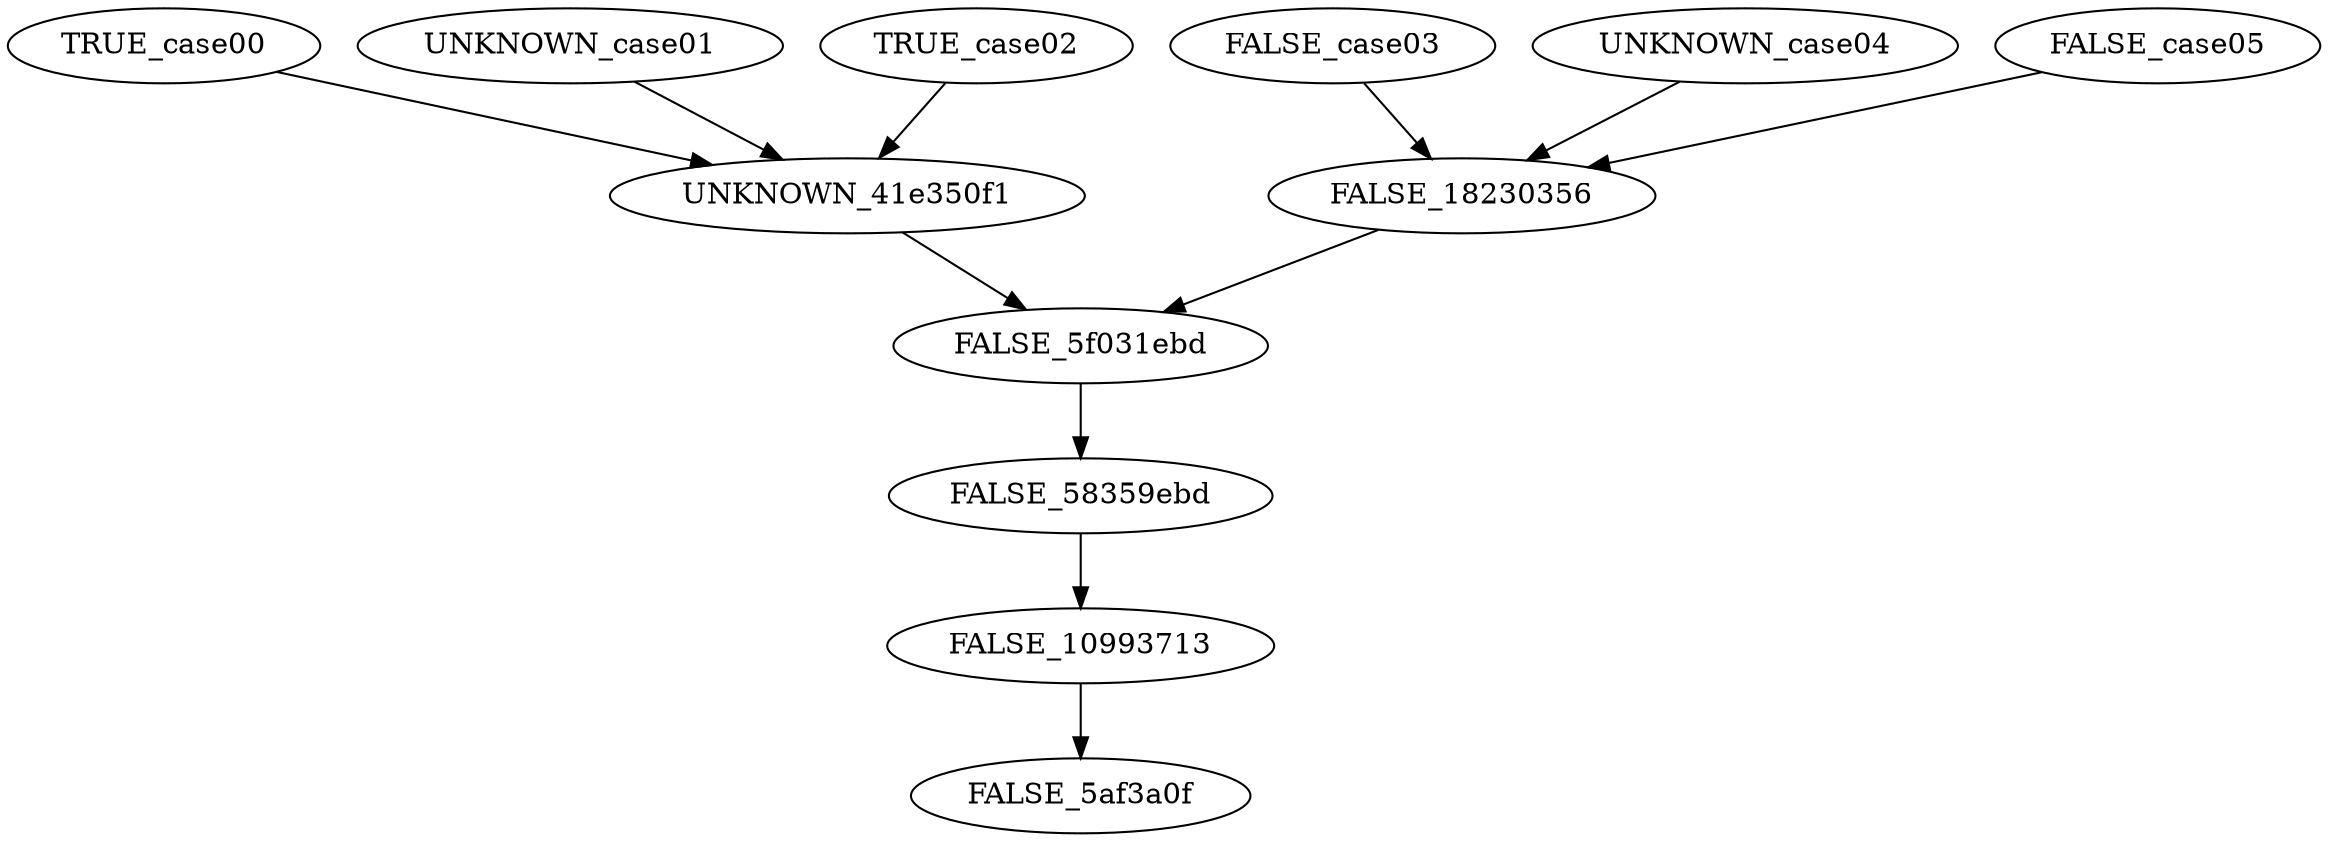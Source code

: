 digraph G {
	TRUE_case00 -> UNKNOWN_41e350f1;
	UNKNOWN_case01 -> UNKNOWN_41e350f1;
	TRUE_case02 -> UNKNOWN_41e350f1;
	FALSE_case03 -> FALSE_18230356;
	UNKNOWN_case04 -> FALSE_18230356;
	FALSE_case05 -> FALSE_18230356;
	UNKNOWN_41e350f1 -> FALSE_5f031ebd;
	FALSE_18230356 -> FALSE_5f031ebd;
	FALSE_5f031ebd -> FALSE_58359ebd;
	FALSE_58359ebd -> FALSE_10993713;
	FALSE_10993713 -> FALSE_5af3a0f;
}

